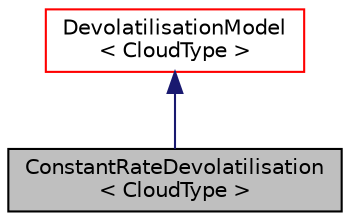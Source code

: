 digraph "ConstantRateDevolatilisation&lt; CloudType &gt;"
{
  bgcolor="transparent";
  edge [fontname="Helvetica",fontsize="10",labelfontname="Helvetica",labelfontsize="10"];
  node [fontname="Helvetica",fontsize="10",shape=record];
  Node1 [label="ConstantRateDevolatilisation\l\< CloudType \>",height=0.2,width=0.4,color="black", fillcolor="grey75", style="filled", fontcolor="black"];
  Node2 -> Node1 [dir="back",color="midnightblue",fontsize="10",style="solid",fontname="Helvetica"];
  Node2 [label="DevolatilisationModel\l\< CloudType \>",height=0.2,width=0.4,color="red",URL="$a00518.html",tooltip="Templated devolatilisation model class. "];
}
